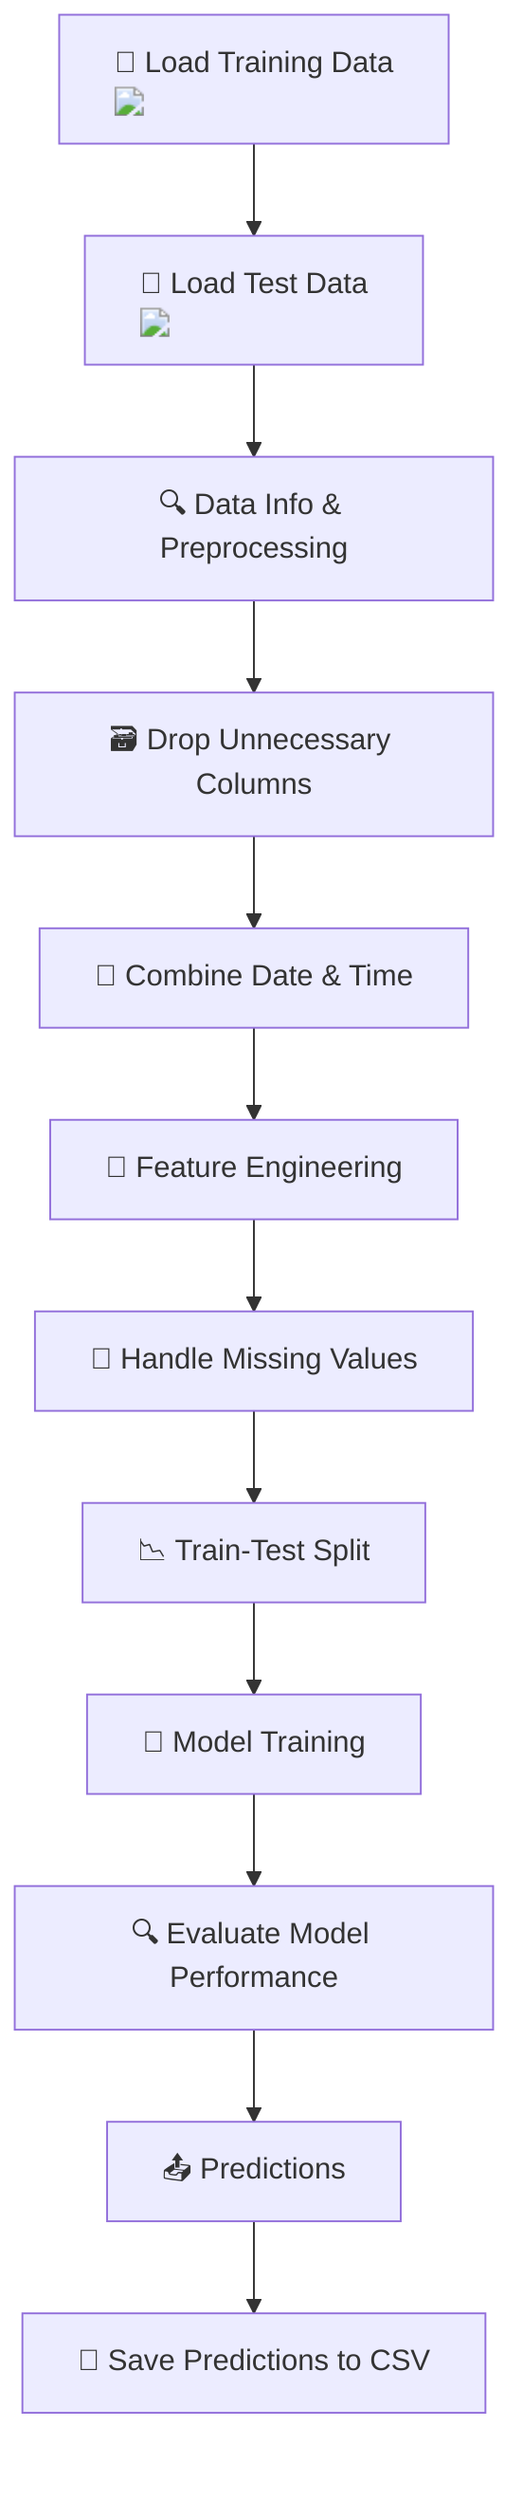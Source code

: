 flowchart TD
    A["📁 Load Training Data <img src='dummy_plots/barplot_template.svg'/>"] --> B["📁 Load Test Data <img src='dummy_plots/barplot_template.svg'/>"]
    B --> C["🔍 Data Info & Preprocessing"]
    C --> D["🗃️ Drop Unnecessary Columns"]
    D --> E["📅 Combine Date & Time"]
    E --> F["🧮 Feature Engineering"]
    F --> G["🔄 Handle Missing Values"]
    G --> H["📉 Train-Test Split"]
    H --> I["🧠 Model Training"]
    I --> J["🔍 Evaluate Model Performance"]
    J --> K["📤 Predictions"]
    K --> L["📄 Save Predictions to CSV"]